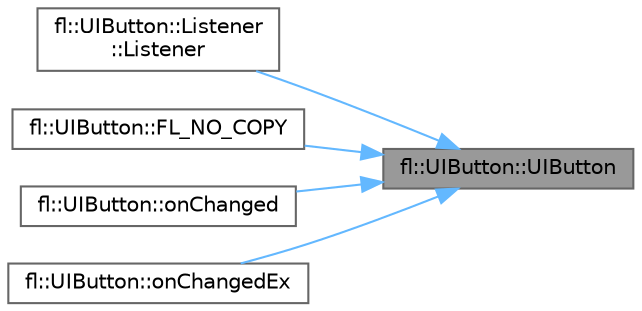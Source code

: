 digraph "fl::UIButton::UIButton"
{
 // INTERACTIVE_SVG=YES
 // LATEX_PDF_SIZE
  bgcolor="transparent";
  edge [fontname=Helvetica,fontsize=10,labelfontname=Helvetica,labelfontsize=10];
  node [fontname=Helvetica,fontsize=10,shape=box,height=0.2,width=0.4];
  rankdir="RL";
  Node1 [id="Node000001",label="fl::UIButton::UIButton",height=0.2,width=0.4,color="gray40", fillcolor="grey60", style="filled", fontcolor="black",tooltip=" "];
  Node1 -> Node2 [id="edge1_Node000001_Node000002",dir="back",color="steelblue1",style="solid",tooltip=" "];
  Node2 [id="Node000002",label="fl::UIButton::Listener\l::Listener",height=0.2,width=0.4,color="grey40", fillcolor="white", style="filled",URL="$d2/d68/structfl_1_1_u_i_button_1_1_listener_a3e3b4d88cbf4e14ef0cf73839bb6202f.html#a3e3b4d88cbf4e14ef0cf73839bb6202f",tooltip=" "];
  Node1 -> Node3 [id="edge2_Node000001_Node000003",dir="back",color="steelblue1",style="solid",tooltip=" "];
  Node3 [id="Node000003",label="fl::UIButton::FL_NO_COPY",height=0.2,width=0.4,color="grey40", fillcolor="white", style="filled",URL="$d3/d1d/classfl_1_1_u_i_button_aa9b934c07390a4a570daadc667cf3e88.html#aa9b934c07390a4a570daadc667cf3e88",tooltip=" "];
  Node1 -> Node4 [id="edge3_Node000001_Node000004",dir="back",color="steelblue1",style="solid",tooltip=" "];
  Node4 [id="Node000004",label="fl::UIButton::onChanged",height=0.2,width=0.4,color="grey40", fillcolor="white", style="filled",URL="$d3/d1d/classfl_1_1_u_i_button_a8c38ea9afbb3d4e3a814b52a8a7c1040.html#a8c38ea9afbb3d4e3a814b52a8a7c1040",tooltip=" "];
  Node1 -> Node5 [id="edge4_Node000001_Node000005",dir="back",color="steelblue1",style="solid",tooltip=" "];
  Node5 [id="Node000005",label="fl::UIButton::onChangedEx",height=0.2,width=0.4,color="grey40", fillcolor="white", style="filled",URL="$d3/d1d/classfl_1_1_u_i_button_a44cd624b500c4e7a82f1dbc21cced46b.html#a44cd624b500c4e7a82f1dbc21cced46b",tooltip=" "];
}
